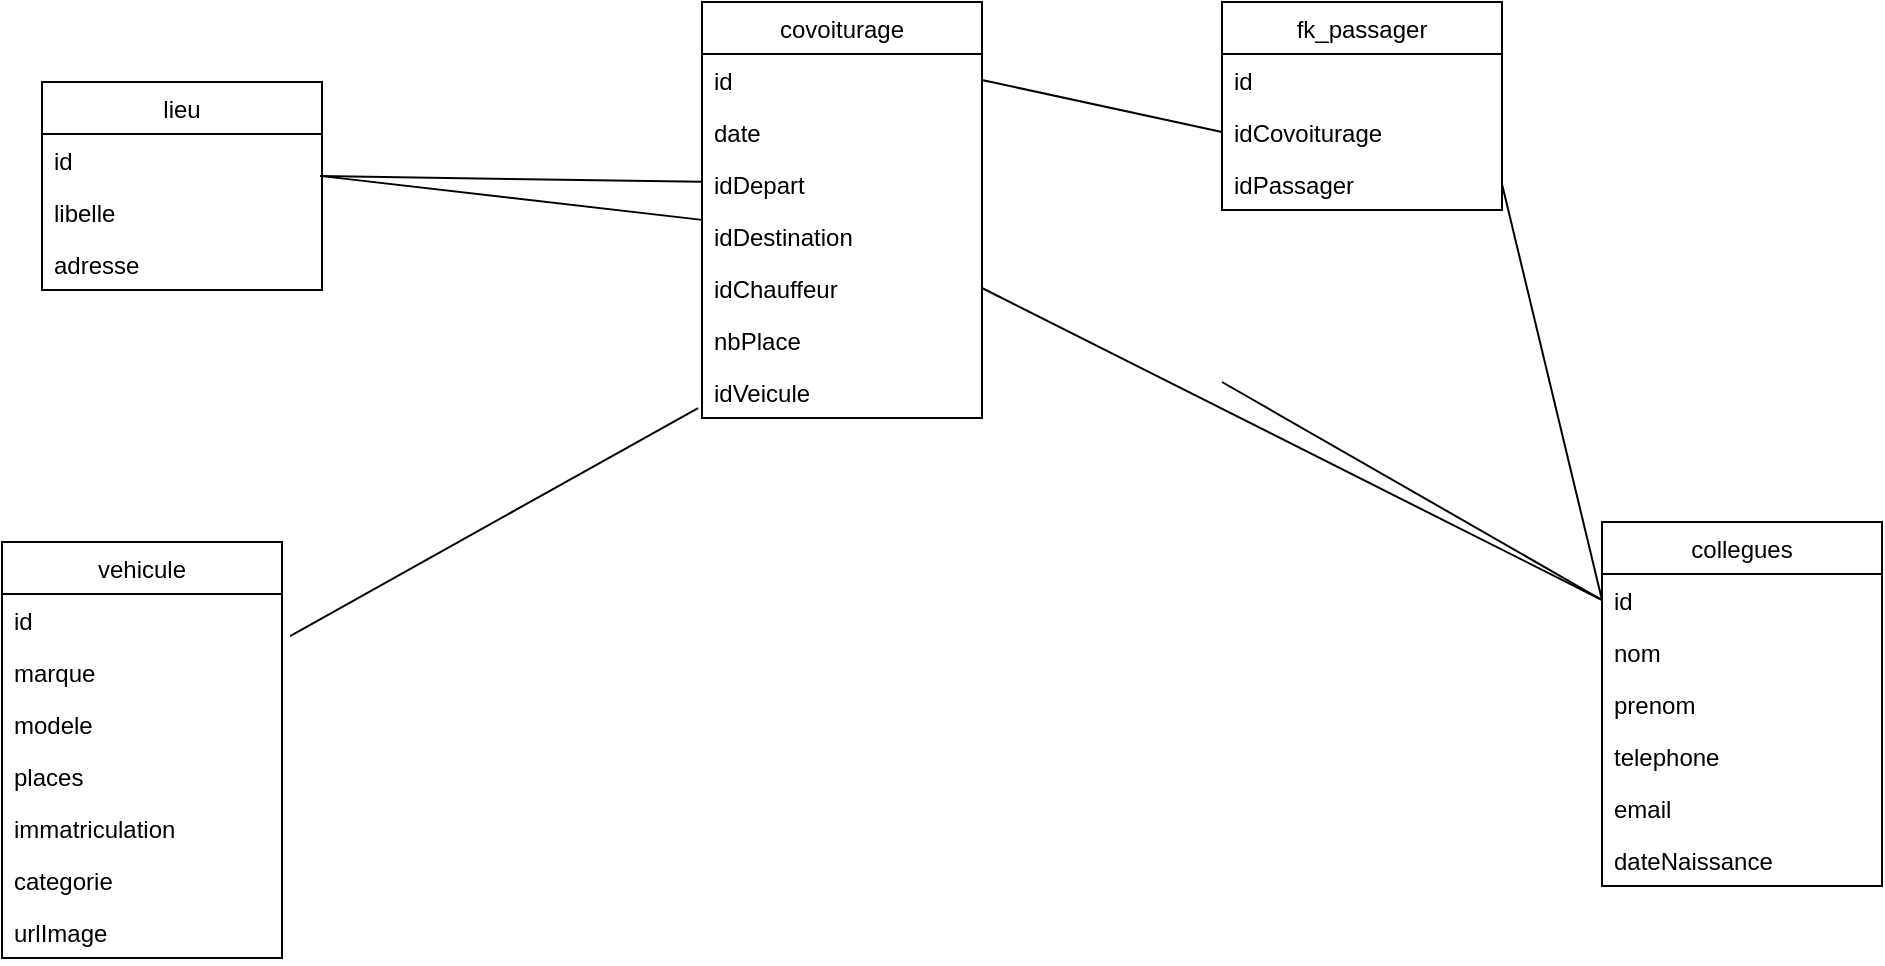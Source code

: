 <mxfile version="13.7.7" type="github">
  <diagram id="sqkI-DKnTf_UtliMmE_K" name="Page-1">
    <mxGraphModel dx="1422" dy="763" grid="1" gridSize="10" guides="1" tooltips="1" connect="1" arrows="1" fold="1" page="1" pageScale="1" pageWidth="827" pageHeight="1169" math="0" shadow="0">
      <root>
        <mxCell id="0" />
        <mxCell id="1" parent="0" />
        <mxCell id="BgZ-XHKb0g5hMKsON-dO-1" value="lieu" style="swimlane;fontStyle=0;childLayout=stackLayout;horizontal=1;startSize=26;fillColor=none;horizontalStack=0;resizeParent=1;resizeParentMax=0;resizeLast=0;collapsible=1;marginBottom=0;" parent="1" vertex="1">
          <mxGeometry x="140" y="140" width="140" height="104" as="geometry">
            <mxRectangle x="60" y="190" width="50" height="26" as="alternateBounds" />
          </mxGeometry>
        </mxCell>
        <mxCell id="BgZ-XHKb0g5hMKsON-dO-2" value="id" style="text;strokeColor=none;fillColor=none;align=left;verticalAlign=top;spacingLeft=4;spacingRight=4;overflow=hidden;rotatable=0;points=[[0,0.5],[1,0.5]];portConstraint=eastwest;" parent="BgZ-XHKb0g5hMKsON-dO-1" vertex="1">
          <mxGeometry y="26" width="140" height="26" as="geometry" />
        </mxCell>
        <mxCell id="BgZ-XHKb0g5hMKsON-dO-3" value="libelle" style="text;strokeColor=none;fillColor=none;align=left;verticalAlign=top;spacingLeft=4;spacingRight=4;overflow=hidden;rotatable=0;points=[[0,0.5],[1,0.5]];portConstraint=eastwest;" parent="BgZ-XHKb0g5hMKsON-dO-1" vertex="1">
          <mxGeometry y="52" width="140" height="26" as="geometry" />
        </mxCell>
        <mxCell id="BgZ-XHKb0g5hMKsON-dO-4" value="adresse&#xa;" style="text;strokeColor=none;fillColor=none;align=left;verticalAlign=top;spacingLeft=4;spacingRight=4;overflow=hidden;rotatable=0;points=[[0,0.5],[1,0.5]];portConstraint=eastwest;" parent="BgZ-XHKb0g5hMKsON-dO-1" vertex="1">
          <mxGeometry y="78" width="140" height="26" as="geometry" />
        </mxCell>
        <mxCell id="BgZ-XHKb0g5hMKsON-dO-11" value="covoiturage" style="swimlane;fontStyle=0;childLayout=stackLayout;horizontal=1;startSize=26;fillColor=none;horizontalStack=0;resizeParent=1;resizeParentMax=0;resizeLast=0;collapsible=1;marginBottom=0;" parent="1" vertex="1">
          <mxGeometry x="470" y="100" width="140" height="208" as="geometry">
            <mxRectangle x="60" y="190" width="50" height="26" as="alternateBounds" />
          </mxGeometry>
        </mxCell>
        <mxCell id="BgZ-XHKb0g5hMKsON-dO-12" value="id" style="text;strokeColor=none;fillColor=none;align=left;verticalAlign=top;spacingLeft=4;spacingRight=4;overflow=hidden;rotatable=0;points=[[0,0.5],[1,0.5]];portConstraint=eastwest;" parent="BgZ-XHKb0g5hMKsON-dO-11" vertex="1">
          <mxGeometry y="26" width="140" height="26" as="geometry" />
        </mxCell>
        <mxCell id="BgZ-XHKb0g5hMKsON-dO-13" value="date" style="text;strokeColor=none;fillColor=none;align=left;verticalAlign=top;spacingLeft=4;spacingRight=4;overflow=hidden;rotatable=0;points=[[0,0.5],[1,0.5]];portConstraint=eastwest;" parent="BgZ-XHKb0g5hMKsON-dO-11" vertex="1">
          <mxGeometry y="52" width="140" height="26" as="geometry" />
        </mxCell>
        <mxCell id="BgZ-XHKb0g5hMKsON-dO-14" value="idDepart" style="text;strokeColor=none;fillColor=none;align=left;verticalAlign=top;spacingLeft=4;spacingRight=4;overflow=hidden;rotatable=0;points=[[0,0.5],[1,0.5]];portConstraint=eastwest;" parent="BgZ-XHKb0g5hMKsON-dO-11" vertex="1">
          <mxGeometry y="78" width="140" height="26" as="geometry" />
        </mxCell>
        <mxCell id="BgZ-XHKb0g5hMKsON-dO-19" value="idDestination" style="text;strokeColor=none;fillColor=none;align=left;verticalAlign=top;spacingLeft=4;spacingRight=4;overflow=hidden;rotatable=0;points=[[0,0.5],[1,0.5]];portConstraint=eastwest;" parent="BgZ-XHKb0g5hMKsON-dO-11" vertex="1">
          <mxGeometry y="104" width="140" height="26" as="geometry" />
        </mxCell>
        <mxCell id="BgZ-XHKb0g5hMKsON-dO-20" value="idChauffeur&#xa;" style="text;strokeColor=none;fillColor=none;align=left;verticalAlign=top;spacingLeft=4;spacingRight=4;overflow=hidden;rotatable=0;points=[[0,0.5],[1,0.5]];portConstraint=eastwest;" parent="BgZ-XHKb0g5hMKsON-dO-11" vertex="1">
          <mxGeometry y="130" width="140" height="26" as="geometry" />
        </mxCell>
        <mxCell id="BgZ-XHKb0g5hMKsON-dO-74" value="nbPlace" style="text;strokeColor=none;fillColor=none;align=left;verticalAlign=top;spacingLeft=4;spacingRight=4;overflow=hidden;rotatable=0;points=[[0,0.5],[1,0.5]];portConstraint=eastwest;" parent="BgZ-XHKb0g5hMKsON-dO-11" vertex="1">
          <mxGeometry y="156" width="140" height="26" as="geometry" />
        </mxCell>
        <mxCell id="qn7F8fZ3Aftrn0tuMz2a-1" value="idVeicule&#xa;" style="text;strokeColor=none;fillColor=none;align=left;verticalAlign=top;spacingLeft=4;spacingRight=4;overflow=hidden;rotatable=0;points=[[0,0.5],[1,0.5]];portConstraint=eastwest;" vertex="1" parent="BgZ-XHKb0g5hMKsON-dO-11">
          <mxGeometry y="182" width="140" height="26" as="geometry" />
        </mxCell>
        <mxCell id="BgZ-XHKb0g5hMKsON-dO-78" value="" style="endArrow=none;html=1;exitX=0.993;exitY=0.808;exitDx=0;exitDy=0;exitPerimeter=0;" parent="1" source="BgZ-XHKb0g5hMKsON-dO-2" target="BgZ-XHKb0g5hMKsON-dO-14" edge="1">
          <mxGeometry width="50" height="50" relative="1" as="geometry">
            <mxPoint x="390" y="430" as="sourcePoint" />
            <mxPoint x="440" y="380" as="targetPoint" />
          </mxGeometry>
        </mxCell>
        <mxCell id="BgZ-XHKb0g5hMKsON-dO-79" value="" style="endArrow=none;html=1;" parent="1" source="BgZ-XHKb0g5hMKsON-dO-2" target="BgZ-XHKb0g5hMKsON-dO-19" edge="1">
          <mxGeometry width="50" height="50" relative="1" as="geometry">
            <mxPoint x="390" y="430" as="sourcePoint" />
            <mxPoint x="440" y="380" as="targetPoint" />
          </mxGeometry>
        </mxCell>
        <mxCell id="BgZ-XHKb0g5hMKsON-dO-87" value="" style="endArrow=none;html=1;exitX=1;exitY=0.5;exitDx=0;exitDy=0;entryX=0;entryY=0.5;entryDx=0;entryDy=0;" parent="1" source="BgZ-XHKb0g5hMKsON-dO-12" target="BgZ-XHKb0g5hMKsON-dO-70" edge="1">
          <mxGeometry width="50" height="50" relative="1" as="geometry">
            <mxPoint x="500" y="470" as="sourcePoint" />
            <mxPoint x="550" y="420" as="targetPoint" />
          </mxGeometry>
        </mxCell>
        <mxCell id="BgZ-XHKb0g5hMKsON-dO-88" value="" style="endArrow=none;html=1;exitX=1;exitY=0.5;exitDx=0;exitDy=0;entryX=0;entryY=0.5;entryDx=0;entryDy=0;" parent="1" source="BgZ-XHKb0g5hMKsON-dO-71" target="BgZ-XHKb0g5hMKsON-dO-82" edge="1">
          <mxGeometry width="50" height="50" relative="1" as="geometry">
            <mxPoint x="910" y="360" as="sourcePoint" />
            <mxPoint x="960" y="310" as="targetPoint" />
          </mxGeometry>
        </mxCell>
        <mxCell id="BgZ-XHKb0g5hMKsON-dO-81" value="collegues" style="swimlane;fontStyle=0;childLayout=stackLayout;horizontal=1;startSize=26;fillColor=none;horizontalStack=0;resizeParent=1;resizeParentMax=0;resizeLast=0;collapsible=1;marginBottom=0;" parent="1" vertex="1">
          <mxGeometry x="920" y="360" width="140" height="182" as="geometry">
            <mxRectangle x="60" y="190" width="50" height="26" as="alternateBounds" />
          </mxGeometry>
        </mxCell>
        <mxCell id="BgZ-XHKb0g5hMKsON-dO-82" value="id" style="text;strokeColor=none;fillColor=none;align=left;verticalAlign=top;spacingLeft=4;spacingRight=4;overflow=hidden;rotatable=0;points=[[0,0.5],[1,0.5]];portConstraint=eastwest;" parent="BgZ-XHKb0g5hMKsON-dO-81" vertex="1">
          <mxGeometry y="26" width="140" height="26" as="geometry" />
        </mxCell>
        <mxCell id="BgZ-XHKb0g5hMKsON-dO-83" value="nom" style="text;strokeColor=none;fillColor=none;align=left;verticalAlign=top;spacingLeft=4;spacingRight=4;overflow=hidden;rotatable=0;points=[[0,0.5],[1,0.5]];portConstraint=eastwest;" parent="BgZ-XHKb0g5hMKsON-dO-81" vertex="1">
          <mxGeometry y="52" width="140" height="26" as="geometry" />
        </mxCell>
        <mxCell id="BgZ-XHKb0g5hMKsON-dO-84" value="prenom" style="text;strokeColor=none;fillColor=none;align=left;verticalAlign=top;spacingLeft=4;spacingRight=4;overflow=hidden;rotatable=0;points=[[0,0.5],[1,0.5]];portConstraint=eastwest;" parent="BgZ-XHKb0g5hMKsON-dO-81" vertex="1">
          <mxGeometry y="78" width="140" height="26" as="geometry" />
        </mxCell>
        <mxCell id="BgZ-XHKb0g5hMKsON-dO-86" value="telephone" style="text;strokeColor=none;fillColor=none;align=left;verticalAlign=top;spacingLeft=4;spacingRight=4;overflow=hidden;rotatable=0;points=[[0,0.5],[1,0.5]];portConstraint=eastwest;" parent="BgZ-XHKb0g5hMKsON-dO-81" vertex="1">
          <mxGeometry y="104" width="140" height="26" as="geometry" />
        </mxCell>
        <mxCell id="BgZ-XHKb0g5hMKsON-dO-91" value="email" style="text;strokeColor=none;fillColor=none;align=left;verticalAlign=top;spacingLeft=4;spacingRight=4;overflow=hidden;rotatable=0;points=[[0,0.5],[1,0.5]];portConstraint=eastwest;" parent="BgZ-XHKb0g5hMKsON-dO-81" vertex="1">
          <mxGeometry y="130" width="140" height="26" as="geometry" />
        </mxCell>
        <mxCell id="BgZ-XHKb0g5hMKsON-dO-92" value="dateNaissance" style="text;strokeColor=none;fillColor=none;align=left;verticalAlign=top;spacingLeft=4;spacingRight=4;overflow=hidden;rotatable=0;points=[[0,0.5],[1,0.5]];portConstraint=eastwest;" parent="BgZ-XHKb0g5hMKsON-dO-81" vertex="1">
          <mxGeometry y="156" width="140" height="26" as="geometry" />
        </mxCell>
        <mxCell id="BgZ-XHKb0g5hMKsON-dO-68" value="fk_passager" style="swimlane;fontStyle=0;childLayout=stackLayout;horizontal=1;startSize=26;fillColor=none;horizontalStack=0;resizeParent=1;resizeParentMax=0;resizeLast=0;collapsible=1;marginBottom=0;" parent="1" vertex="1">
          <mxGeometry x="730" y="100" width="140" height="104" as="geometry">
            <mxRectangle x="60" y="190" width="50" height="26" as="alternateBounds" />
          </mxGeometry>
        </mxCell>
        <mxCell id="BgZ-XHKb0g5hMKsON-dO-69" value="id" style="text;strokeColor=none;fillColor=none;align=left;verticalAlign=top;spacingLeft=4;spacingRight=4;overflow=hidden;rotatable=0;points=[[0,0.5],[1,0.5]];portConstraint=eastwest;" parent="BgZ-XHKb0g5hMKsON-dO-68" vertex="1">
          <mxGeometry y="26" width="140" height="26" as="geometry" />
        </mxCell>
        <mxCell id="BgZ-XHKb0g5hMKsON-dO-70" value="idCovoiturage&#xa;" style="text;strokeColor=none;fillColor=none;align=left;verticalAlign=top;spacingLeft=4;spacingRight=4;overflow=hidden;rotatable=0;points=[[0,0.5],[1,0.5]];portConstraint=eastwest;" parent="BgZ-XHKb0g5hMKsON-dO-68" vertex="1">
          <mxGeometry y="52" width="140" height="26" as="geometry" />
        </mxCell>
        <mxCell id="BgZ-XHKb0g5hMKsON-dO-71" value="idPassager" style="text;strokeColor=none;fillColor=none;align=left;verticalAlign=top;spacingLeft=4;spacingRight=4;overflow=hidden;rotatable=0;points=[[0,0.5],[1,0.5]];portConstraint=eastwest;" parent="BgZ-XHKb0g5hMKsON-dO-68" vertex="1">
          <mxGeometry y="78" width="140" height="26" as="geometry" />
        </mxCell>
        <mxCell id="qn7F8fZ3Aftrn0tuMz2a-2" value="" style="endArrow=none;html=1;exitX=1;exitY=0.5;exitDx=0;exitDy=0;entryX=0;entryY=0.5;entryDx=0;entryDy=0;" edge="1" parent="1" source="BgZ-XHKb0g5hMKsON-dO-75" target="BgZ-XHKb0g5hMKsON-dO-82">
          <mxGeometry width="50" height="50" relative="1" as="geometry">
            <mxPoint x="730" y="290" as="sourcePoint" />
            <mxPoint x="780" y="498" as="targetPoint" />
          </mxGeometry>
        </mxCell>
        <mxCell id="qn7F8fZ3Aftrn0tuMz2a-3" value="vehicule" style="swimlane;fontStyle=0;childLayout=stackLayout;horizontal=1;startSize=26;fillColor=none;horizontalStack=0;resizeParent=1;resizeParentMax=0;resizeLast=0;collapsible=1;marginBottom=0;" vertex="1" parent="1">
          <mxGeometry x="120" y="370" width="140" height="208" as="geometry">
            <mxRectangle x="60" y="190" width="50" height="26" as="alternateBounds" />
          </mxGeometry>
        </mxCell>
        <mxCell id="qn7F8fZ3Aftrn0tuMz2a-4" value="id" style="text;strokeColor=none;fillColor=none;align=left;verticalAlign=top;spacingLeft=4;spacingRight=4;overflow=hidden;rotatable=0;points=[[0,0.5],[1,0.5]];portConstraint=eastwest;" vertex="1" parent="qn7F8fZ3Aftrn0tuMz2a-3">
          <mxGeometry y="26" width="140" height="26" as="geometry" />
        </mxCell>
        <mxCell id="qn7F8fZ3Aftrn0tuMz2a-5" value="marque" style="text;strokeColor=none;fillColor=none;align=left;verticalAlign=top;spacingLeft=4;spacingRight=4;overflow=hidden;rotatable=0;points=[[0,0.5],[1,0.5]];portConstraint=eastwest;" vertex="1" parent="qn7F8fZ3Aftrn0tuMz2a-3">
          <mxGeometry y="52" width="140" height="26" as="geometry" />
        </mxCell>
        <mxCell id="qn7F8fZ3Aftrn0tuMz2a-6" value="modele" style="text;strokeColor=none;fillColor=none;align=left;verticalAlign=top;spacingLeft=4;spacingRight=4;overflow=hidden;rotatable=0;points=[[0,0.5],[1,0.5]];portConstraint=eastwest;" vertex="1" parent="qn7F8fZ3Aftrn0tuMz2a-3">
          <mxGeometry y="78" width="140" height="26" as="geometry" />
        </mxCell>
        <mxCell id="qn7F8fZ3Aftrn0tuMz2a-9" value="places" style="text;strokeColor=none;fillColor=none;align=left;verticalAlign=top;spacingLeft=4;spacingRight=4;overflow=hidden;rotatable=0;points=[[0,0.5],[1,0.5]];portConstraint=eastwest;" vertex="1" parent="qn7F8fZ3Aftrn0tuMz2a-3">
          <mxGeometry y="104" width="140" height="26" as="geometry" />
        </mxCell>
        <mxCell id="qn7F8fZ3Aftrn0tuMz2a-10" value="immatriculation" style="text;strokeColor=none;fillColor=none;align=left;verticalAlign=top;spacingLeft=4;spacingRight=4;overflow=hidden;rotatable=0;points=[[0,0.5],[1,0.5]];portConstraint=eastwest;" vertex="1" parent="qn7F8fZ3Aftrn0tuMz2a-3">
          <mxGeometry y="130" width="140" height="26" as="geometry" />
        </mxCell>
        <mxCell id="qn7F8fZ3Aftrn0tuMz2a-11" value="categorie" style="text;strokeColor=none;fillColor=none;align=left;verticalAlign=top;spacingLeft=4;spacingRight=4;overflow=hidden;rotatable=0;points=[[0,0.5],[1,0.5]];portConstraint=eastwest;" vertex="1" parent="qn7F8fZ3Aftrn0tuMz2a-3">
          <mxGeometry y="156" width="140" height="26" as="geometry" />
        </mxCell>
        <mxCell id="qn7F8fZ3Aftrn0tuMz2a-12" value="urlImage&#xa;" style="text;strokeColor=none;fillColor=none;align=left;verticalAlign=top;spacingLeft=4;spacingRight=4;overflow=hidden;rotatable=0;points=[[0,0.5],[1,0.5]];portConstraint=eastwest;" vertex="1" parent="qn7F8fZ3Aftrn0tuMz2a-3">
          <mxGeometry y="182" width="140" height="26" as="geometry" />
        </mxCell>
        <mxCell id="qn7F8fZ3Aftrn0tuMz2a-8" value="" style="endArrow=none;html=1;exitX=1.029;exitY=0.808;exitDx=0;exitDy=0;entryX=-0.014;entryY=0.808;entryDx=0;entryDy=0;exitPerimeter=0;entryPerimeter=0;" edge="1" parent="1" source="qn7F8fZ3Aftrn0tuMz2a-4" target="qn7F8fZ3Aftrn0tuMz2a-1">
          <mxGeometry width="50" height="50" relative="1" as="geometry">
            <mxPoint x="290" y="430" as="sourcePoint" />
            <mxPoint x="600" y="534" as="targetPoint" />
          </mxGeometry>
        </mxCell>
        <mxCell id="qn7F8fZ3Aftrn0tuMz2a-13" value="" style="endArrow=none;html=1;exitX=1;exitY=0.5;exitDx=0;exitDy=0;entryX=0;entryY=0.5;entryDx=0;entryDy=0;" edge="1" parent="1" source="BgZ-XHKb0g5hMKsON-dO-20" target="BgZ-XHKb0g5hMKsON-dO-82">
          <mxGeometry width="50" height="50" relative="1" as="geometry">
            <mxPoint x="650" y="470" as="sourcePoint" />
            <mxPoint x="700" y="420" as="targetPoint" />
          </mxGeometry>
        </mxCell>
      </root>
    </mxGraphModel>
  </diagram>
</mxfile>
